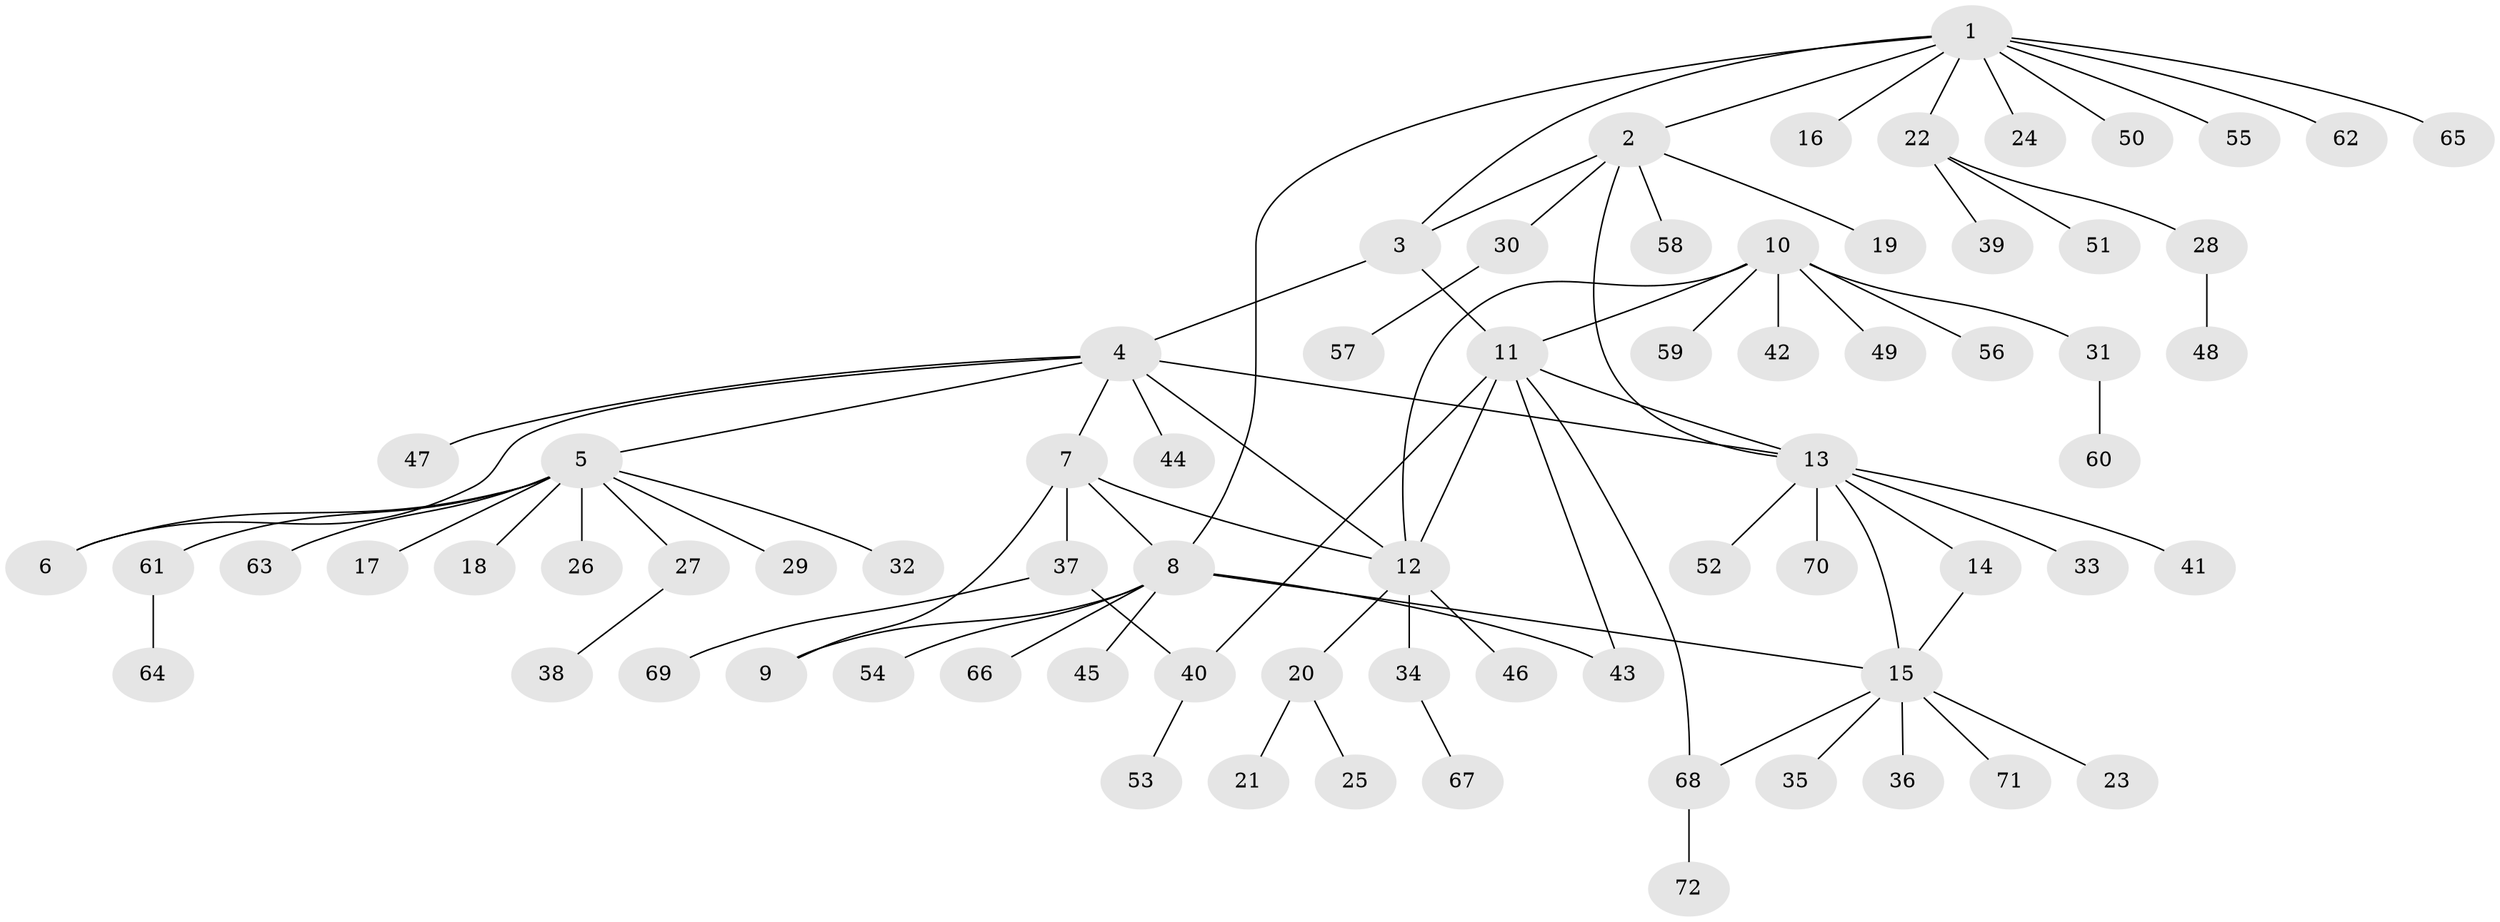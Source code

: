 // Generated by graph-tools (version 1.1) at 2025/50/03/09/25 03:50:39]
// undirected, 72 vertices, 85 edges
graph export_dot {
graph [start="1"]
  node [color=gray90,style=filled];
  1;
  2;
  3;
  4;
  5;
  6;
  7;
  8;
  9;
  10;
  11;
  12;
  13;
  14;
  15;
  16;
  17;
  18;
  19;
  20;
  21;
  22;
  23;
  24;
  25;
  26;
  27;
  28;
  29;
  30;
  31;
  32;
  33;
  34;
  35;
  36;
  37;
  38;
  39;
  40;
  41;
  42;
  43;
  44;
  45;
  46;
  47;
  48;
  49;
  50;
  51;
  52;
  53;
  54;
  55;
  56;
  57;
  58;
  59;
  60;
  61;
  62;
  63;
  64;
  65;
  66;
  67;
  68;
  69;
  70;
  71;
  72;
  1 -- 2;
  1 -- 3;
  1 -- 8;
  1 -- 16;
  1 -- 22;
  1 -- 24;
  1 -- 50;
  1 -- 55;
  1 -- 62;
  1 -- 65;
  2 -- 3;
  2 -- 13;
  2 -- 19;
  2 -- 30;
  2 -- 58;
  3 -- 4;
  3 -- 11;
  4 -- 5;
  4 -- 6;
  4 -- 7;
  4 -- 12;
  4 -- 13;
  4 -- 44;
  4 -- 47;
  5 -- 6;
  5 -- 17;
  5 -- 18;
  5 -- 26;
  5 -- 27;
  5 -- 29;
  5 -- 32;
  5 -- 61;
  5 -- 63;
  7 -- 8;
  7 -- 9;
  7 -- 12;
  7 -- 37;
  8 -- 9;
  8 -- 15;
  8 -- 43;
  8 -- 45;
  8 -- 54;
  8 -- 66;
  10 -- 11;
  10 -- 12;
  10 -- 31;
  10 -- 42;
  10 -- 49;
  10 -- 56;
  10 -- 59;
  11 -- 12;
  11 -- 13;
  11 -- 40;
  11 -- 43;
  11 -- 68;
  12 -- 20;
  12 -- 34;
  12 -- 46;
  13 -- 14;
  13 -- 15;
  13 -- 33;
  13 -- 41;
  13 -- 52;
  13 -- 70;
  14 -- 15;
  15 -- 23;
  15 -- 35;
  15 -- 36;
  15 -- 68;
  15 -- 71;
  20 -- 21;
  20 -- 25;
  22 -- 28;
  22 -- 39;
  22 -- 51;
  27 -- 38;
  28 -- 48;
  30 -- 57;
  31 -- 60;
  34 -- 67;
  37 -- 40;
  37 -- 69;
  40 -- 53;
  61 -- 64;
  68 -- 72;
}
